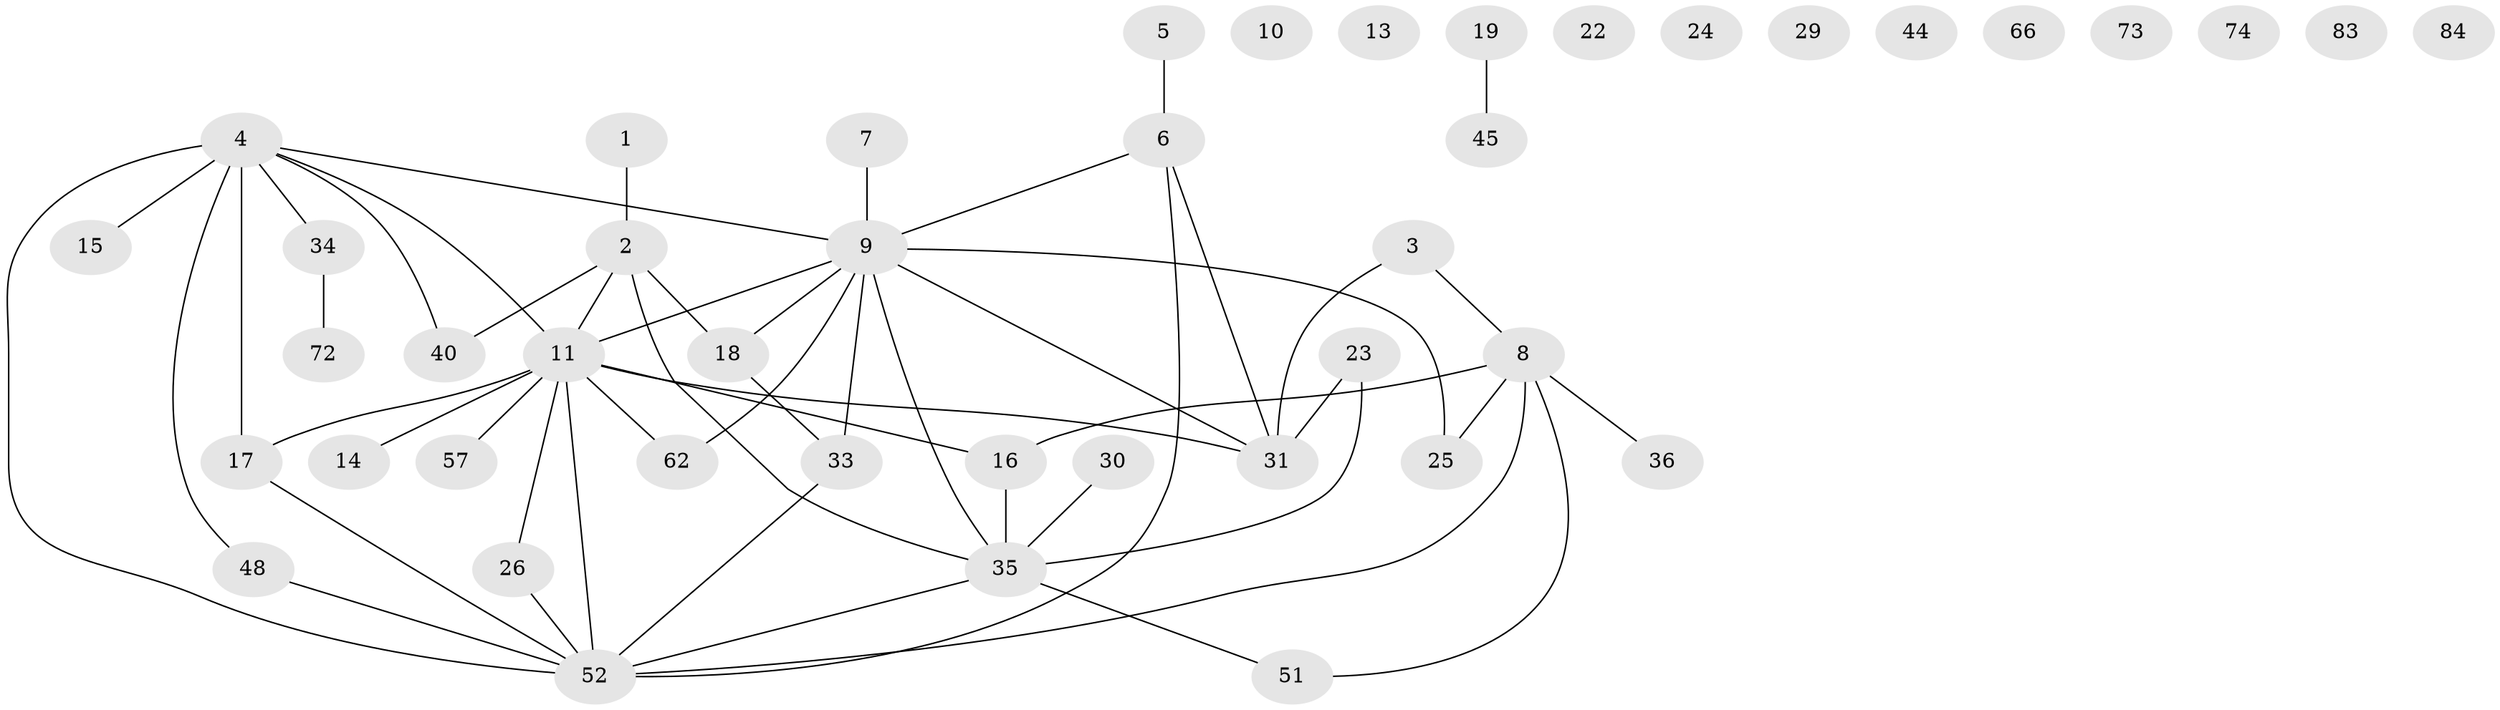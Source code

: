 // original degree distribution, {1: 0.25, 2: 0.22727272727272727, 6: 0.03409090909090909, 3: 0.20454545454545456, 0: 0.125, 7: 0.022727272727272728, 4: 0.09090909090909091, 5: 0.045454545454545456}
// Generated by graph-tools (version 1.1) at 2025/16/03/04/25 18:16:40]
// undirected, 44 vertices, 53 edges
graph export_dot {
graph [start="1"]
  node [color=gray90,style=filled];
  1;
  2 [super="+42+46"];
  3 [super="+85+20"];
  4 [super="+65+41+81+71+49"];
  5;
  6 [super="+67"];
  7;
  8 [super="+27+21+47"];
  9 [super="+12"];
  10;
  11 [super="+43+54"];
  13;
  14;
  15 [super="+64"];
  16;
  17 [super="+38"];
  18 [super="+39"];
  19;
  22;
  23 [super="+82"];
  24;
  25;
  26 [super="+79+86"];
  29;
  30;
  31 [super="+32"];
  33;
  34 [super="+75+37"];
  35 [super="+55"];
  36 [super="+69"];
  40 [super="+87"];
  44;
  45;
  48 [super="+53"];
  51 [super="+77"];
  52 [super="+76"];
  57;
  62;
  66;
  72;
  73;
  74;
  83;
  84;
  1 -- 2;
  2 -- 35;
  2 -- 40;
  2 -- 18;
  2 -- 11;
  3 -- 31;
  3 -- 8;
  4 -- 17 [weight=2];
  4 -- 15;
  4 -- 48;
  4 -- 52;
  4 -- 34;
  4 -- 11;
  4 -- 40;
  4 -- 9;
  5 -- 6;
  6 -- 52;
  6 -- 9;
  6 -- 31;
  7 -- 9;
  8 -- 52;
  8 -- 16;
  8 -- 51;
  8 -- 36;
  8 -- 25;
  9 -- 33 [weight=2];
  9 -- 35;
  9 -- 18;
  9 -- 25;
  9 -- 62;
  9 -- 11;
  9 -- 31;
  11 -- 17;
  11 -- 52;
  11 -- 62;
  11 -- 26;
  11 -- 14;
  11 -- 16;
  11 -- 57;
  11 -- 31;
  16 -- 35;
  17 -- 52;
  18 -- 33;
  19 -- 45;
  23 -- 31;
  23 -- 35;
  26 -- 52;
  30 -- 35;
  33 -- 52;
  34 -- 72;
  35 -- 51;
  35 -- 52;
  48 -- 52;
}
